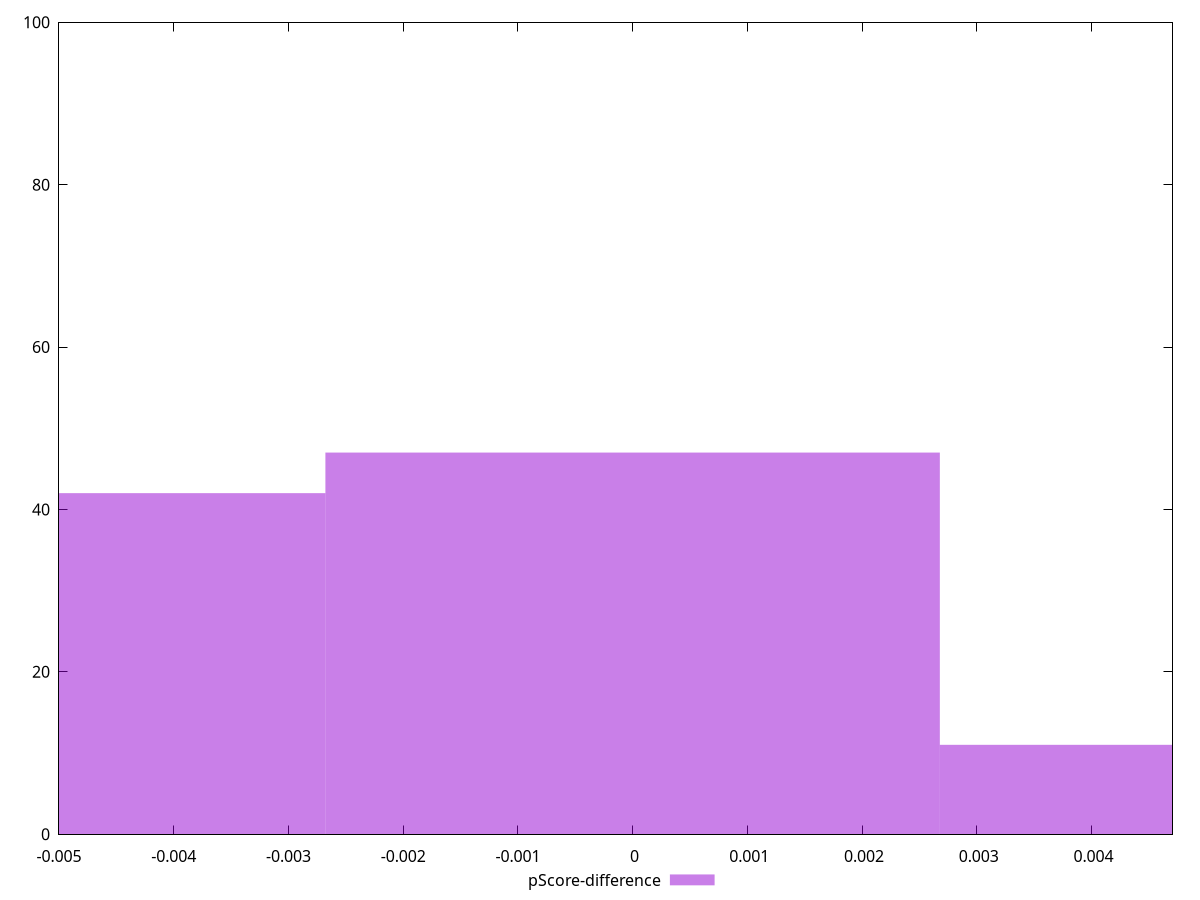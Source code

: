 reset

$pScoreDifference <<EOF
0 47
0.005355774669195116 11
-0.005355774669195116 42
EOF

set key outside below
set boxwidth 0.005355774669195116
set xrange [-0.0050000000000000044:0.004705882352941171]
set yrange [0:100]
set trange [0:100]
set style fill transparent solid 0.5 noborder
set terminal svg size 640, 490 enhanced background rgb 'white'
set output "reprap/offscreen-images/samples/pages+cached+noexternal/pScore-difference/histogram.svg"

plot $pScoreDifference title "pScore-difference" with boxes

reset
